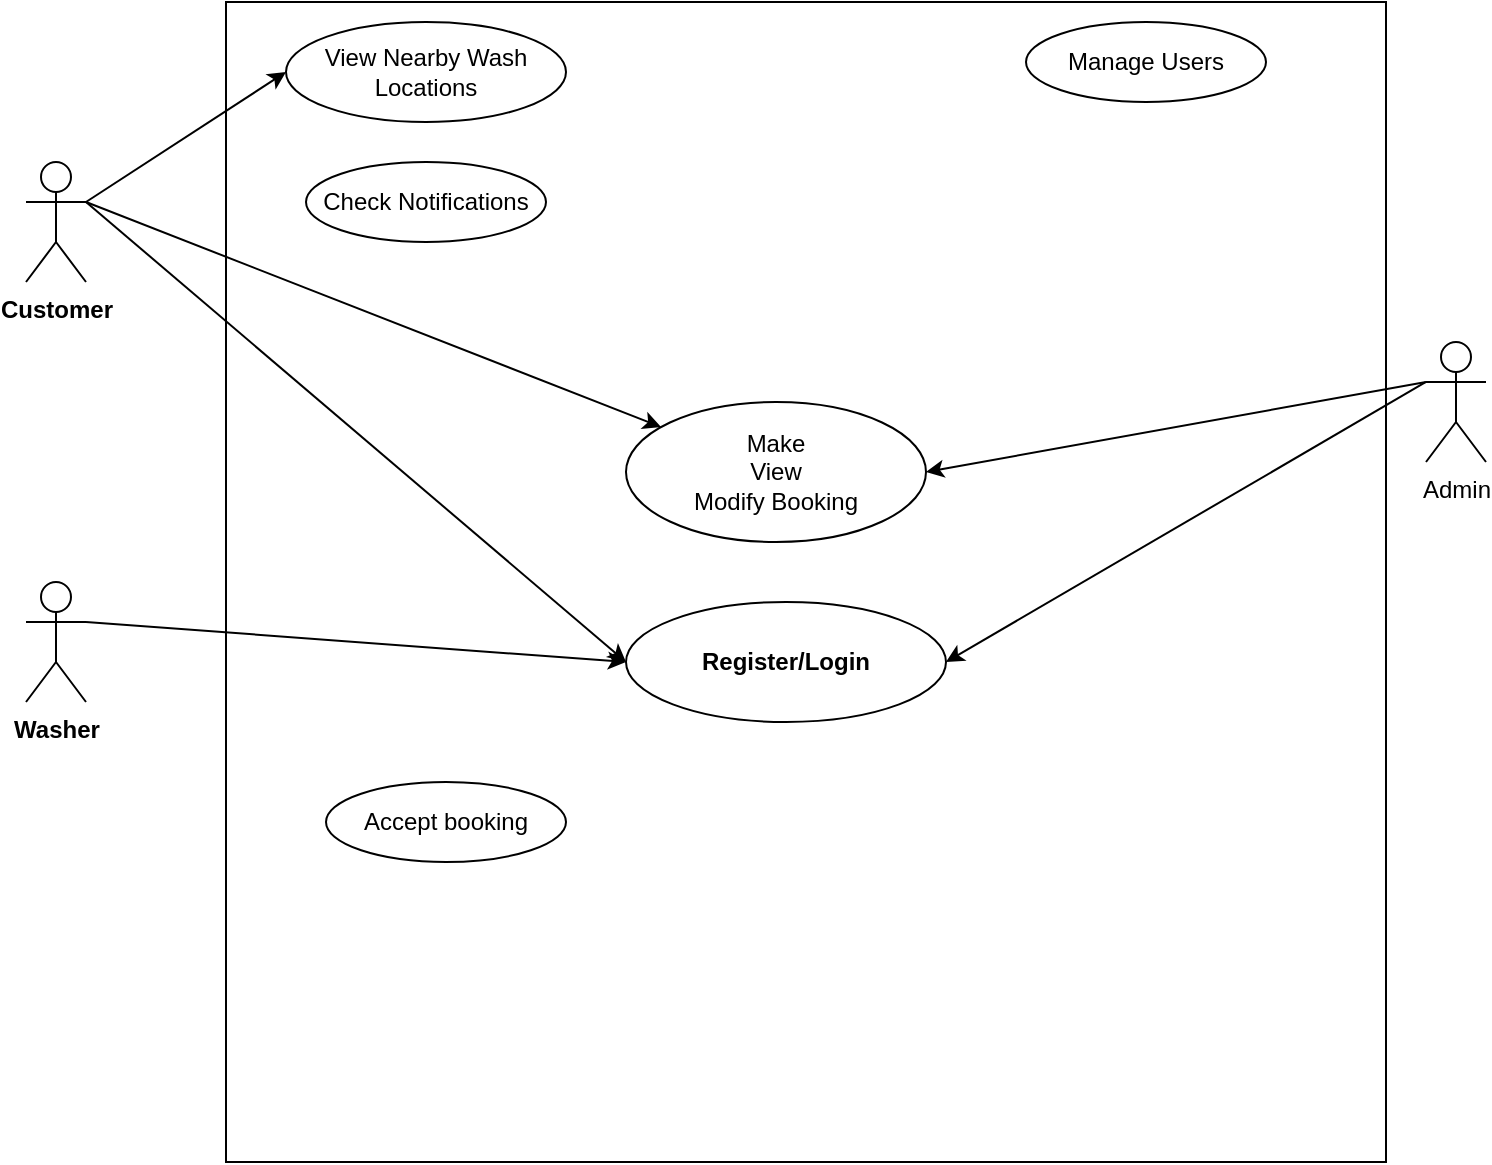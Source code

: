 <mxfile version="20.6.2" type="github"><diagram id="iOTVsHImJYcqJJ7Q5WOm" name="Page-1"><mxGraphModel dx="1304" dy="493" grid="1" gridSize="10" guides="1" tooltips="1" connect="1" arrows="1" fold="1" page="1" pageScale="1" pageWidth="850" pageHeight="1100" math="0" shadow="0"><root><mxCell id="0"/><mxCell id="1" parent="0"/><mxCell id="4GmQlw4IMuFxA4Kg5O2g-1" value="&lt;b&gt;Customer&lt;/b&gt;" style="shape=umlActor;verticalLabelPosition=bottom;verticalAlign=top;html=1;outlineConnect=0;" vertex="1" parent="1"><mxGeometry x="70" y="120" width="30" height="60" as="geometry"/></mxCell><mxCell id="4GmQlw4IMuFxA4Kg5O2g-2" value="&lt;b&gt;Washer&lt;/b&gt;" style="shape=umlActor;verticalLabelPosition=bottom;verticalAlign=top;html=1;outlineConnect=0;" vertex="1" parent="1"><mxGeometry x="70" y="330" width="30" height="60" as="geometry"/></mxCell><mxCell id="4GmQlw4IMuFxA4Kg5O2g-3" value="Admin" style="shape=umlActor;verticalLabelPosition=bottom;verticalAlign=top;html=1;outlineConnect=0;" vertex="1" parent="1"><mxGeometry x="770" y="210" width="30" height="60" as="geometry"/></mxCell><mxCell id="4GmQlw4IMuFxA4Kg5O2g-4" value="" style="whiteSpace=wrap;html=1;aspect=fixed;" vertex="1" parent="1"><mxGeometry x="170" y="40" width="580" height="580" as="geometry"/></mxCell><mxCell id="4GmQlw4IMuFxA4Kg5O2g-7" value="&lt;b&gt;Register/Login&lt;/b&gt;" style="ellipse;whiteSpace=wrap;html=1;" vertex="1" parent="1"><mxGeometry x="370" y="340" width="160" height="60" as="geometry"/></mxCell><mxCell id="4GmQlw4IMuFxA4Kg5O2g-8" value="" style="endArrow=classic;html=1;rounded=0;exitX=1;exitY=0.333;exitDx=0;exitDy=0;exitPerimeter=0;entryX=0;entryY=0.5;entryDx=0;entryDy=0;" edge="1" parent="1" source="4GmQlw4IMuFxA4Kg5O2g-1" target="4GmQlw4IMuFxA4Kg5O2g-7"><mxGeometry width="50" height="50" relative="1" as="geometry"><mxPoint x="120" y="180" as="sourcePoint"/><mxPoint x="340" y="70" as="targetPoint"/></mxGeometry></mxCell><mxCell id="4GmQlw4IMuFxA4Kg5O2g-10" value="" style="endArrow=classic;html=1;rounded=0;entryX=1;entryY=0.5;entryDx=0;entryDy=0;exitX=0;exitY=0.333;exitDx=0;exitDy=0;exitPerimeter=0;" edge="1" parent="1" source="4GmQlw4IMuFxA4Kg5O2g-3" target="4GmQlw4IMuFxA4Kg5O2g-7"><mxGeometry width="50" height="50" relative="1" as="geometry"><mxPoint x="490" y="110" as="sourcePoint"/><mxPoint x="540" y="60" as="targetPoint"/></mxGeometry></mxCell><mxCell id="4GmQlw4IMuFxA4Kg5O2g-11" value="" style="endArrow=classic;html=1;rounded=0;exitX=1;exitY=0.333;exitDx=0;exitDy=0;exitPerimeter=0;entryX=0;entryY=0.5;entryDx=0;entryDy=0;" edge="1" parent="1" source="4GmQlw4IMuFxA4Kg5O2g-2" target="4GmQlw4IMuFxA4Kg5O2g-7"><mxGeometry width="50" height="50" relative="1" as="geometry"><mxPoint x="90" y="370" as="sourcePoint"/><mxPoint x="170" y="120" as="targetPoint"/></mxGeometry></mxCell><mxCell id="4GmQlw4IMuFxA4Kg5O2g-12" value="Make&lt;br&gt;View&lt;br&gt;Modify Booking" style="ellipse;whiteSpace=wrap;html=1;" vertex="1" parent="1"><mxGeometry x="370" y="240" width="150" height="70" as="geometry"/></mxCell><mxCell id="4GmQlw4IMuFxA4Kg5O2g-14" value="Manage Users" style="ellipse;whiteSpace=wrap;html=1;" vertex="1" parent="1"><mxGeometry x="570" y="50" width="120" height="40" as="geometry"/></mxCell><mxCell id="4GmQlw4IMuFxA4Kg5O2g-15" value="Check Notifications" style="ellipse;whiteSpace=wrap;html=1;" vertex="1" parent="1"><mxGeometry x="210" y="120" width="120" height="40" as="geometry"/></mxCell><mxCell id="4GmQlw4IMuFxA4Kg5O2g-16" value="Accept booking" style="ellipse;whiteSpace=wrap;html=1;" vertex="1" parent="1"><mxGeometry x="220" y="430" width="120" height="40" as="geometry"/></mxCell><mxCell id="4GmQlw4IMuFxA4Kg5O2g-17" value="View Nearby Wash Locations" style="ellipse;whiteSpace=wrap;html=1;" vertex="1" parent="1"><mxGeometry x="200" y="50" width="140" height="50" as="geometry"/></mxCell><mxCell id="4GmQlw4IMuFxA4Kg5O2g-18" value="" style="endArrow=classic;html=1;rounded=0;" edge="1" parent="1" target="4GmQlw4IMuFxA4Kg5O2g-12"><mxGeometry width="50" height="50" relative="1" as="geometry"><mxPoint x="100" y="140" as="sourcePoint"/><mxPoint x="290" y="180" as="targetPoint"/></mxGeometry></mxCell><mxCell id="4GmQlw4IMuFxA4Kg5O2g-19" value="" style="endArrow=classic;html=1;rounded=0;entryX=1;entryY=0.5;entryDx=0;entryDy=0;" edge="1" parent="1" target="4GmQlw4IMuFxA4Kg5O2g-12"><mxGeometry width="50" height="50" relative="1" as="geometry"><mxPoint x="770" y="230" as="sourcePoint"/><mxPoint x="770" y="140" as="targetPoint"/></mxGeometry></mxCell><mxCell id="4GmQlw4IMuFxA4Kg5O2g-20" value="" style="endArrow=classic;html=1;rounded=0;entryX=0;entryY=0.5;entryDx=0;entryDy=0;" edge="1" parent="1" target="4GmQlw4IMuFxA4Kg5O2g-17"><mxGeometry width="50" height="50" relative="1" as="geometry"><mxPoint x="100" y="140" as="sourcePoint"/><mxPoint x="230" y="90" as="targetPoint"/></mxGeometry></mxCell></root></mxGraphModel></diagram></mxfile>